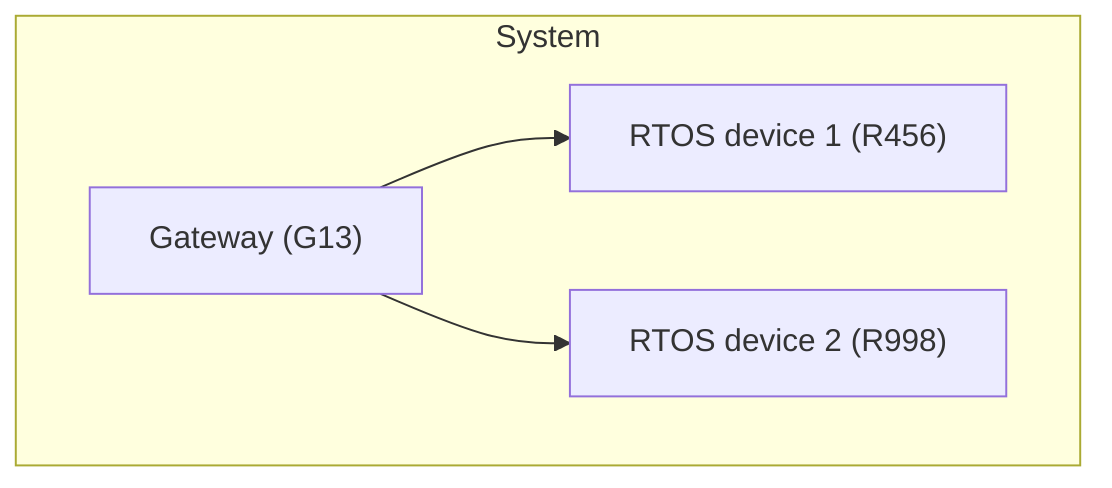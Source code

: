 flowchart TD
    subgraph System
        Gateway["Gateway (G13)"]
        R456["RTOS device 1 (R456)"]
        R998["RTOS device 2 (R998)"]
    end

    Gateway --> R456
    Gateway --> R998